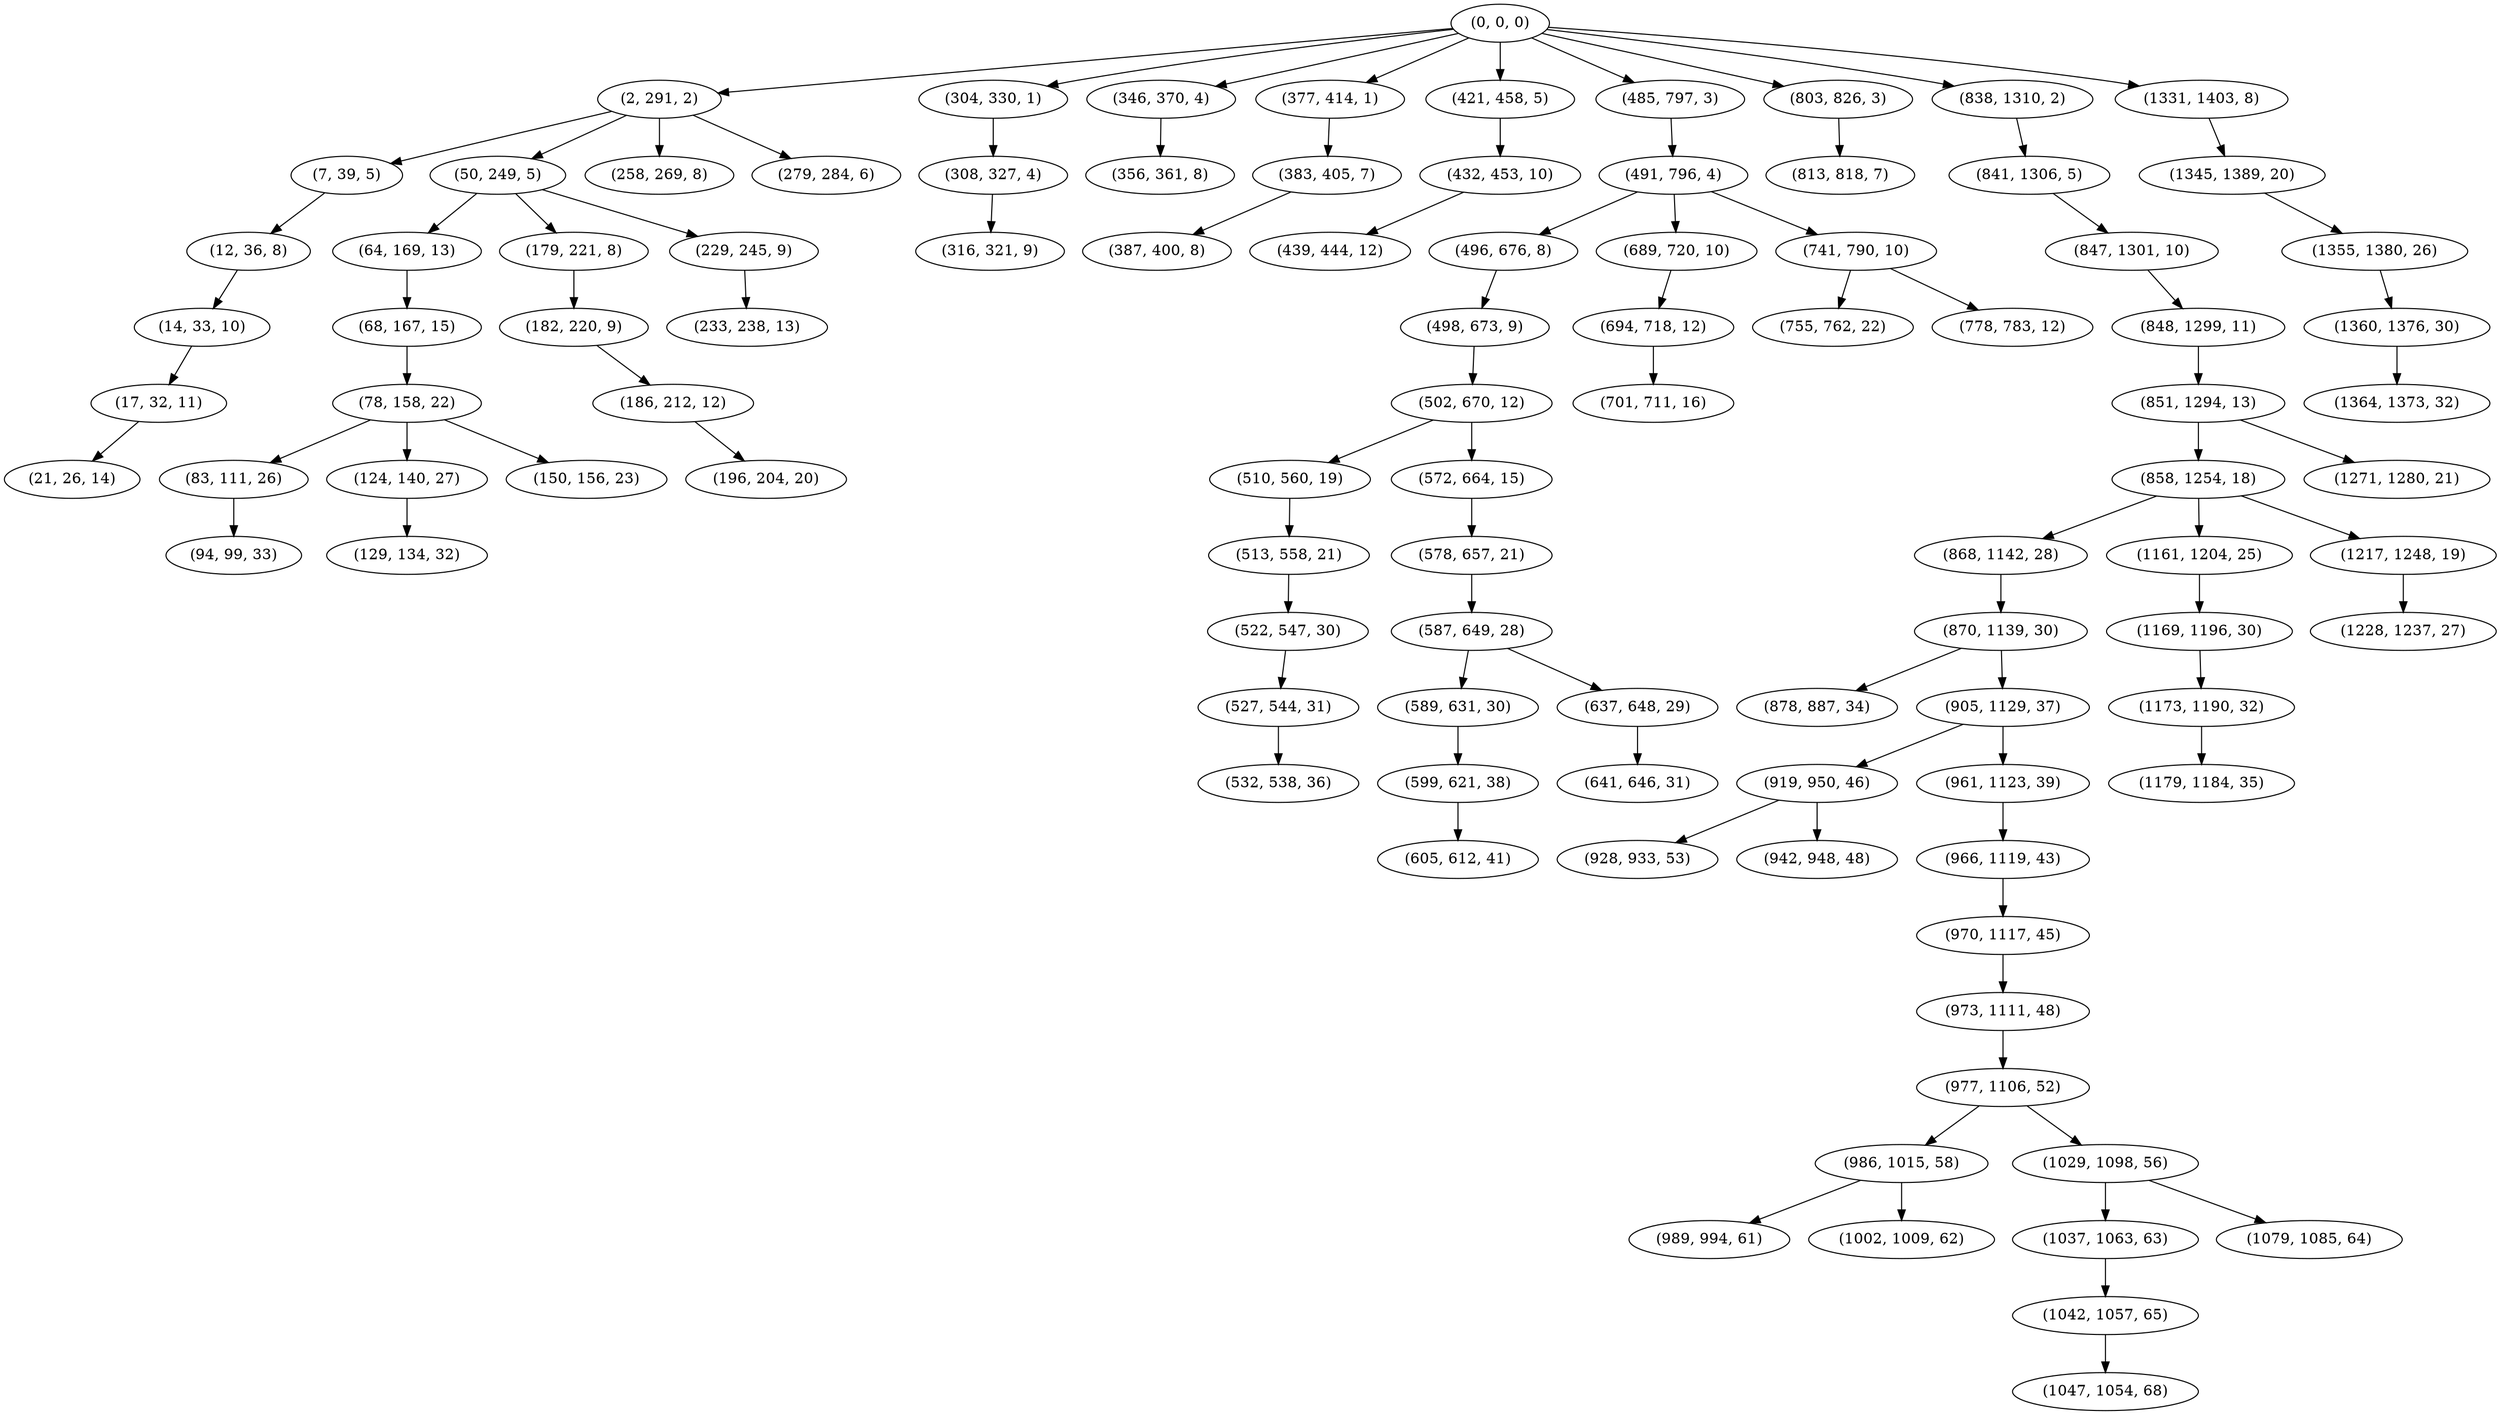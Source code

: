 digraph tree {
    "(0, 0, 0)";
    "(2, 291, 2)";
    "(7, 39, 5)";
    "(12, 36, 8)";
    "(14, 33, 10)";
    "(17, 32, 11)";
    "(21, 26, 14)";
    "(50, 249, 5)";
    "(64, 169, 13)";
    "(68, 167, 15)";
    "(78, 158, 22)";
    "(83, 111, 26)";
    "(94, 99, 33)";
    "(124, 140, 27)";
    "(129, 134, 32)";
    "(150, 156, 23)";
    "(179, 221, 8)";
    "(182, 220, 9)";
    "(186, 212, 12)";
    "(196, 204, 20)";
    "(229, 245, 9)";
    "(233, 238, 13)";
    "(258, 269, 8)";
    "(279, 284, 6)";
    "(304, 330, 1)";
    "(308, 327, 4)";
    "(316, 321, 9)";
    "(346, 370, 4)";
    "(356, 361, 8)";
    "(377, 414, 1)";
    "(383, 405, 7)";
    "(387, 400, 8)";
    "(421, 458, 5)";
    "(432, 453, 10)";
    "(439, 444, 12)";
    "(485, 797, 3)";
    "(491, 796, 4)";
    "(496, 676, 8)";
    "(498, 673, 9)";
    "(502, 670, 12)";
    "(510, 560, 19)";
    "(513, 558, 21)";
    "(522, 547, 30)";
    "(527, 544, 31)";
    "(532, 538, 36)";
    "(572, 664, 15)";
    "(578, 657, 21)";
    "(587, 649, 28)";
    "(589, 631, 30)";
    "(599, 621, 38)";
    "(605, 612, 41)";
    "(637, 648, 29)";
    "(641, 646, 31)";
    "(689, 720, 10)";
    "(694, 718, 12)";
    "(701, 711, 16)";
    "(741, 790, 10)";
    "(755, 762, 22)";
    "(778, 783, 12)";
    "(803, 826, 3)";
    "(813, 818, 7)";
    "(838, 1310, 2)";
    "(841, 1306, 5)";
    "(847, 1301, 10)";
    "(848, 1299, 11)";
    "(851, 1294, 13)";
    "(858, 1254, 18)";
    "(868, 1142, 28)";
    "(870, 1139, 30)";
    "(878, 887, 34)";
    "(905, 1129, 37)";
    "(919, 950, 46)";
    "(928, 933, 53)";
    "(942, 948, 48)";
    "(961, 1123, 39)";
    "(966, 1119, 43)";
    "(970, 1117, 45)";
    "(973, 1111, 48)";
    "(977, 1106, 52)";
    "(986, 1015, 58)";
    "(989, 994, 61)";
    "(1002, 1009, 62)";
    "(1029, 1098, 56)";
    "(1037, 1063, 63)";
    "(1042, 1057, 65)";
    "(1047, 1054, 68)";
    "(1079, 1085, 64)";
    "(1161, 1204, 25)";
    "(1169, 1196, 30)";
    "(1173, 1190, 32)";
    "(1179, 1184, 35)";
    "(1217, 1248, 19)";
    "(1228, 1237, 27)";
    "(1271, 1280, 21)";
    "(1331, 1403, 8)";
    "(1345, 1389, 20)";
    "(1355, 1380, 26)";
    "(1360, 1376, 30)";
    "(1364, 1373, 32)";
    "(0, 0, 0)" -> "(2, 291, 2)";
    "(0, 0, 0)" -> "(304, 330, 1)";
    "(0, 0, 0)" -> "(346, 370, 4)";
    "(0, 0, 0)" -> "(377, 414, 1)";
    "(0, 0, 0)" -> "(421, 458, 5)";
    "(0, 0, 0)" -> "(485, 797, 3)";
    "(0, 0, 0)" -> "(803, 826, 3)";
    "(0, 0, 0)" -> "(838, 1310, 2)";
    "(0, 0, 0)" -> "(1331, 1403, 8)";
    "(2, 291, 2)" -> "(7, 39, 5)";
    "(2, 291, 2)" -> "(50, 249, 5)";
    "(2, 291, 2)" -> "(258, 269, 8)";
    "(2, 291, 2)" -> "(279, 284, 6)";
    "(7, 39, 5)" -> "(12, 36, 8)";
    "(12, 36, 8)" -> "(14, 33, 10)";
    "(14, 33, 10)" -> "(17, 32, 11)";
    "(17, 32, 11)" -> "(21, 26, 14)";
    "(50, 249, 5)" -> "(64, 169, 13)";
    "(50, 249, 5)" -> "(179, 221, 8)";
    "(50, 249, 5)" -> "(229, 245, 9)";
    "(64, 169, 13)" -> "(68, 167, 15)";
    "(68, 167, 15)" -> "(78, 158, 22)";
    "(78, 158, 22)" -> "(83, 111, 26)";
    "(78, 158, 22)" -> "(124, 140, 27)";
    "(78, 158, 22)" -> "(150, 156, 23)";
    "(83, 111, 26)" -> "(94, 99, 33)";
    "(124, 140, 27)" -> "(129, 134, 32)";
    "(179, 221, 8)" -> "(182, 220, 9)";
    "(182, 220, 9)" -> "(186, 212, 12)";
    "(186, 212, 12)" -> "(196, 204, 20)";
    "(229, 245, 9)" -> "(233, 238, 13)";
    "(304, 330, 1)" -> "(308, 327, 4)";
    "(308, 327, 4)" -> "(316, 321, 9)";
    "(346, 370, 4)" -> "(356, 361, 8)";
    "(377, 414, 1)" -> "(383, 405, 7)";
    "(383, 405, 7)" -> "(387, 400, 8)";
    "(421, 458, 5)" -> "(432, 453, 10)";
    "(432, 453, 10)" -> "(439, 444, 12)";
    "(485, 797, 3)" -> "(491, 796, 4)";
    "(491, 796, 4)" -> "(496, 676, 8)";
    "(491, 796, 4)" -> "(689, 720, 10)";
    "(491, 796, 4)" -> "(741, 790, 10)";
    "(496, 676, 8)" -> "(498, 673, 9)";
    "(498, 673, 9)" -> "(502, 670, 12)";
    "(502, 670, 12)" -> "(510, 560, 19)";
    "(502, 670, 12)" -> "(572, 664, 15)";
    "(510, 560, 19)" -> "(513, 558, 21)";
    "(513, 558, 21)" -> "(522, 547, 30)";
    "(522, 547, 30)" -> "(527, 544, 31)";
    "(527, 544, 31)" -> "(532, 538, 36)";
    "(572, 664, 15)" -> "(578, 657, 21)";
    "(578, 657, 21)" -> "(587, 649, 28)";
    "(587, 649, 28)" -> "(589, 631, 30)";
    "(587, 649, 28)" -> "(637, 648, 29)";
    "(589, 631, 30)" -> "(599, 621, 38)";
    "(599, 621, 38)" -> "(605, 612, 41)";
    "(637, 648, 29)" -> "(641, 646, 31)";
    "(689, 720, 10)" -> "(694, 718, 12)";
    "(694, 718, 12)" -> "(701, 711, 16)";
    "(741, 790, 10)" -> "(755, 762, 22)";
    "(741, 790, 10)" -> "(778, 783, 12)";
    "(803, 826, 3)" -> "(813, 818, 7)";
    "(838, 1310, 2)" -> "(841, 1306, 5)";
    "(841, 1306, 5)" -> "(847, 1301, 10)";
    "(847, 1301, 10)" -> "(848, 1299, 11)";
    "(848, 1299, 11)" -> "(851, 1294, 13)";
    "(851, 1294, 13)" -> "(858, 1254, 18)";
    "(851, 1294, 13)" -> "(1271, 1280, 21)";
    "(858, 1254, 18)" -> "(868, 1142, 28)";
    "(858, 1254, 18)" -> "(1161, 1204, 25)";
    "(858, 1254, 18)" -> "(1217, 1248, 19)";
    "(868, 1142, 28)" -> "(870, 1139, 30)";
    "(870, 1139, 30)" -> "(878, 887, 34)";
    "(870, 1139, 30)" -> "(905, 1129, 37)";
    "(905, 1129, 37)" -> "(919, 950, 46)";
    "(905, 1129, 37)" -> "(961, 1123, 39)";
    "(919, 950, 46)" -> "(928, 933, 53)";
    "(919, 950, 46)" -> "(942, 948, 48)";
    "(961, 1123, 39)" -> "(966, 1119, 43)";
    "(966, 1119, 43)" -> "(970, 1117, 45)";
    "(970, 1117, 45)" -> "(973, 1111, 48)";
    "(973, 1111, 48)" -> "(977, 1106, 52)";
    "(977, 1106, 52)" -> "(986, 1015, 58)";
    "(977, 1106, 52)" -> "(1029, 1098, 56)";
    "(986, 1015, 58)" -> "(989, 994, 61)";
    "(986, 1015, 58)" -> "(1002, 1009, 62)";
    "(1029, 1098, 56)" -> "(1037, 1063, 63)";
    "(1029, 1098, 56)" -> "(1079, 1085, 64)";
    "(1037, 1063, 63)" -> "(1042, 1057, 65)";
    "(1042, 1057, 65)" -> "(1047, 1054, 68)";
    "(1161, 1204, 25)" -> "(1169, 1196, 30)";
    "(1169, 1196, 30)" -> "(1173, 1190, 32)";
    "(1173, 1190, 32)" -> "(1179, 1184, 35)";
    "(1217, 1248, 19)" -> "(1228, 1237, 27)";
    "(1331, 1403, 8)" -> "(1345, 1389, 20)";
    "(1345, 1389, 20)" -> "(1355, 1380, 26)";
    "(1355, 1380, 26)" -> "(1360, 1376, 30)";
    "(1360, 1376, 30)" -> "(1364, 1373, 32)";
}
